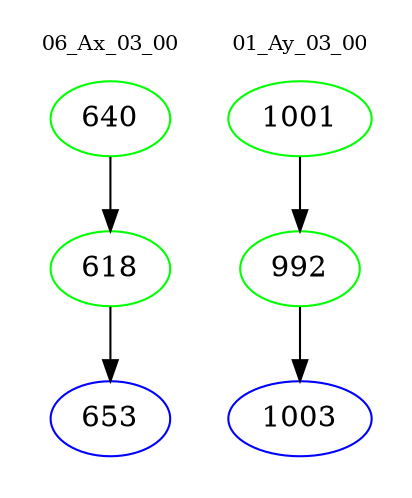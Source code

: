 digraph{
subgraph cluster_0 {
color = white
label = "06_Ax_03_00";
fontsize=10;
T0_640 [label="640", color="green"]
T0_640 -> T0_618 [color="black"]
T0_618 [label="618", color="green"]
T0_618 -> T0_653 [color="black"]
T0_653 [label="653", color="blue"]
}
subgraph cluster_1 {
color = white
label = "01_Ay_03_00";
fontsize=10;
T1_1001 [label="1001", color="green"]
T1_1001 -> T1_992 [color="black"]
T1_992 [label="992", color="green"]
T1_992 -> T1_1003 [color="black"]
T1_1003 [label="1003", color="blue"]
}
}
